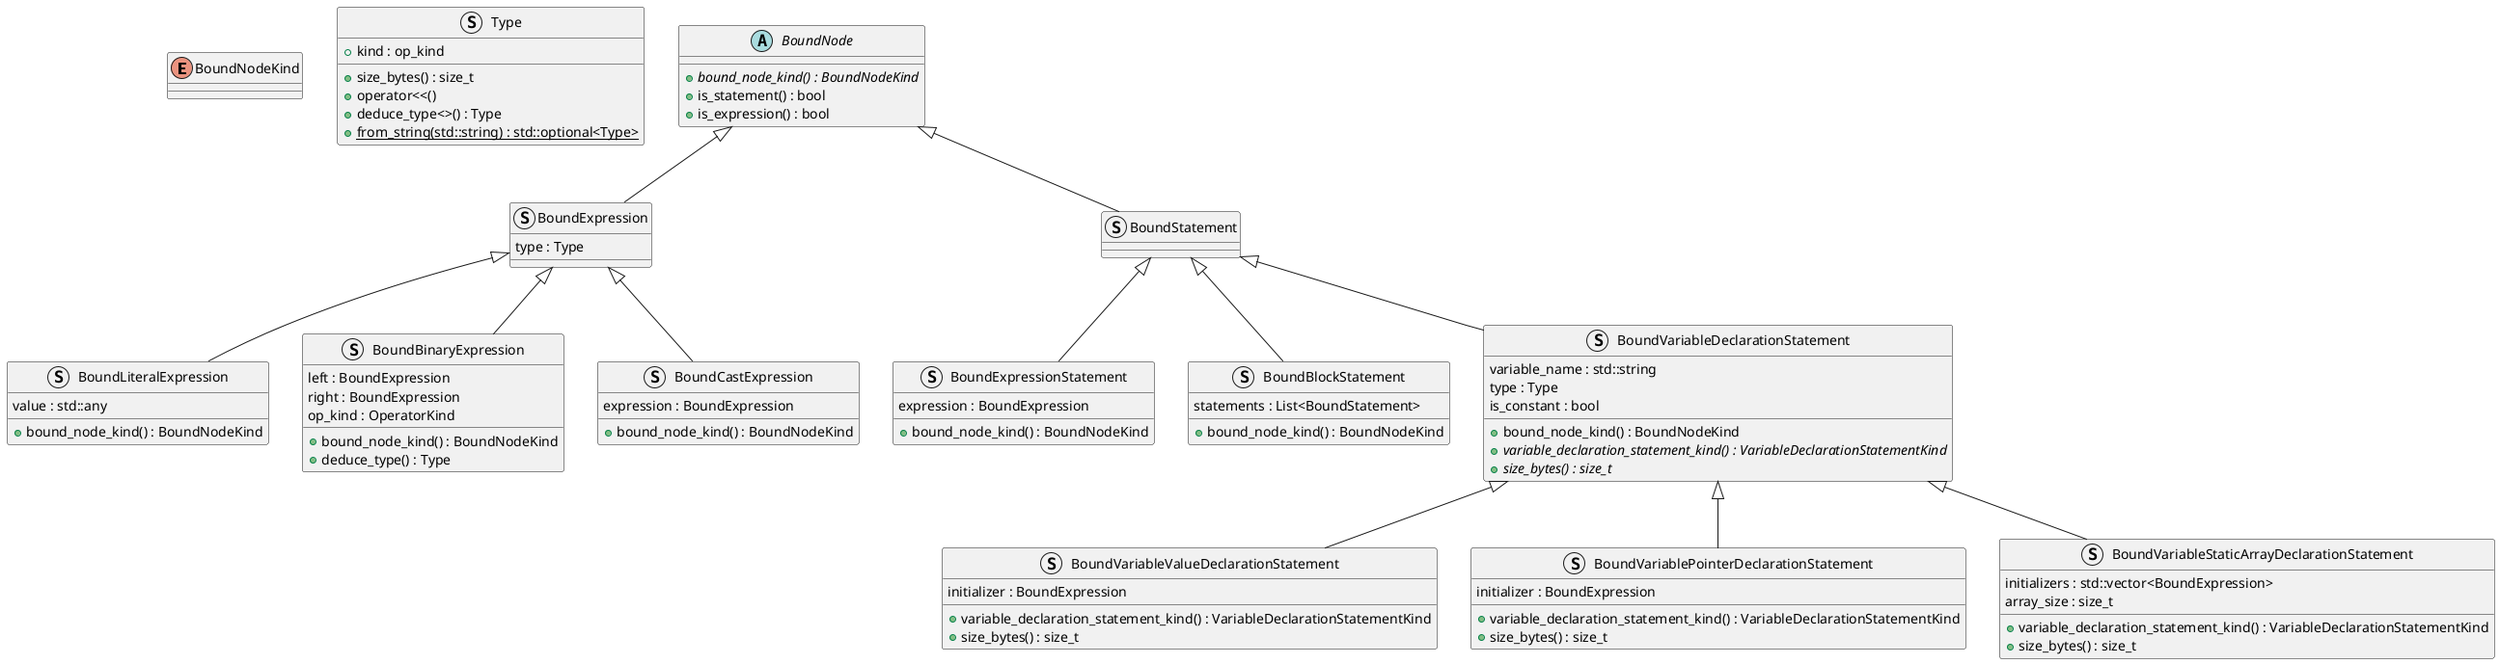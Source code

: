 @startuml binding

enum BoundNodeKind
struct Type{
    + kind : op_kind
    + size_bytes() : size_t
    + operator<<()
    + deduce_type<>() : Type
    + {static} from_string(std::string) : std::optional<Type>
}


abstract BoundNode {
    {abstract} + bound_node_kind() : BoundNodeKind 
    + is_statement() : bool 
    + is_expression() : bool 
}

struct BoundExpression{
    type : Type
}

struct BoundStatement

struct BoundExpressionStatement{
    expression : BoundExpression

    + bound_node_kind() : BoundNodeKind 
}

struct BoundBlockStatement{
    statements : List<BoundStatement>
    + bound_node_kind() : BoundNodeKind
}

struct BoundLiteralExpression {
    value : std::any

    + bound_node_kind() : BoundNodeKind
}

struct BoundBinaryExpression{
    left : BoundExpression
    right : BoundExpression
    op_kind : OperatorKind

    + bound_node_kind() : BoundNodeKind
    + deduce_type() : Type

}

struct BoundCastExpression{
    expression : BoundExpression

    + bound_node_kind() : BoundNodeKind
}

struct BoundVariableDeclarationStatement{
    variable_name : std::string
    type : Type
    is_constant : bool

    + bound_node_kind() : BoundNodeKind
    {abstract} + variable_declaration_statement_kind() : VariableDeclarationStatementKind
    {abstract} + size_bytes() : size_t
}

struct BoundVariableValueDeclarationStatement{
    initializer : BoundExpression

    + variable_declaration_statement_kind() : VariableDeclarationStatementKind
    + size_bytes() : size_t
}

struct BoundVariablePointerDeclarationStatement{
    initializer : BoundExpression

    + variable_declaration_statement_kind() : VariableDeclarationStatementKind
    + size_bytes() : size_t
}

struct BoundVariableStaticArrayDeclarationStatement{
    initializers : std::vector<BoundExpression>
    array_size : size_t

    + variable_declaration_statement_kind() : VariableDeclarationStatementKind
    + size_bytes() : size_t
}

BoundNode <|-- BoundStatement
BoundStatement <|-- BoundExpressionStatement
BoundStatement <|-- BoundBlockStatement
BoundStatement <|-- BoundVariableDeclarationStatement
BoundVariableDeclarationStatement <|-- BoundVariableValueDeclarationStatement
BoundVariableDeclarationStatement <|-- BoundVariablePointerDeclarationStatement
BoundVariableDeclarationStatement <|-- BoundVariableStaticArrayDeclarationStatement

BoundNode <|-- BoundExpression
BoundExpression <|-- BoundLiteralExpression
BoundExpression <|-- BoundBinaryExpression
BoundExpression <|-- BoundCastExpression


@enduml